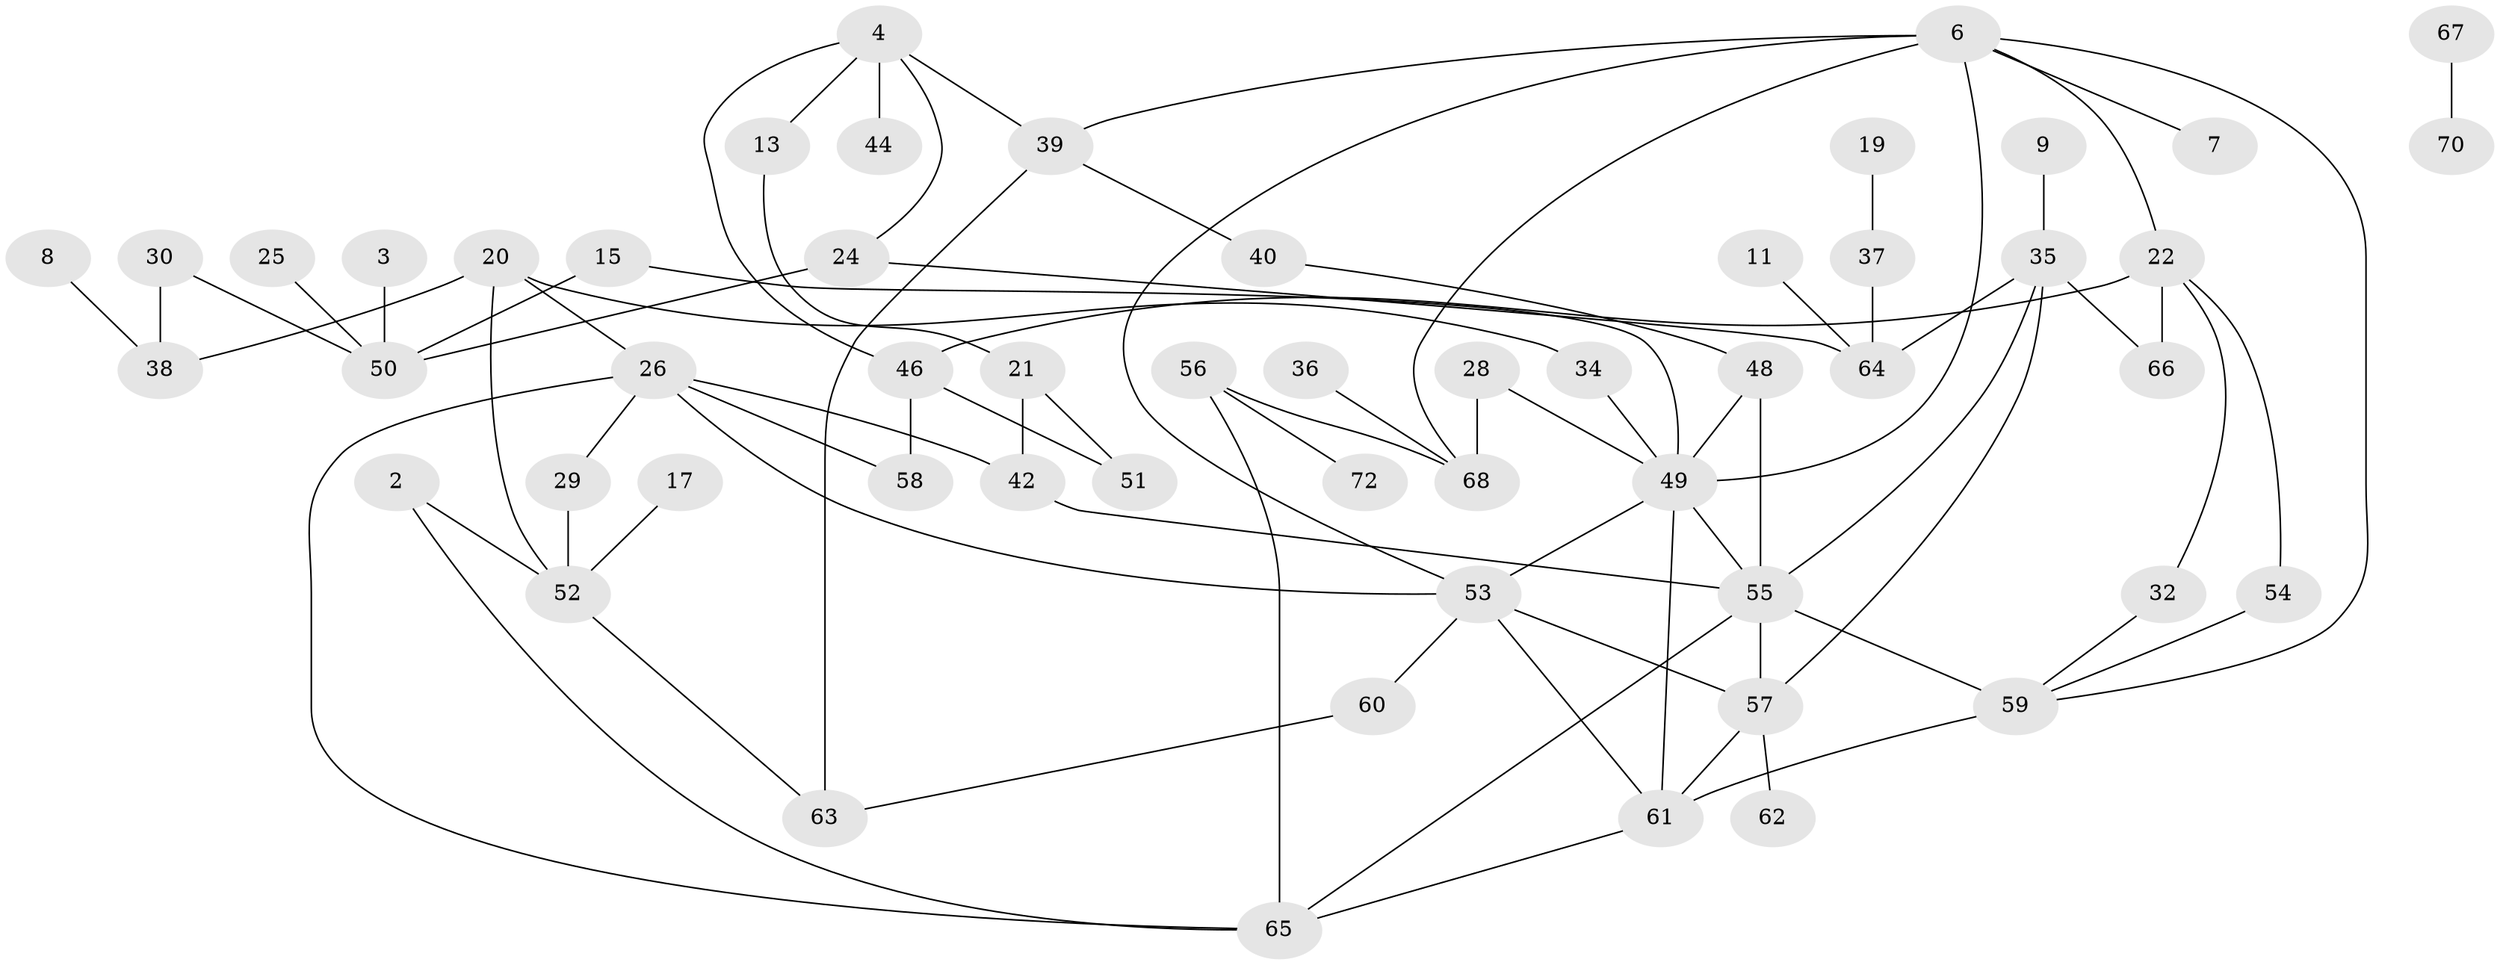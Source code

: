 // original degree distribution, {2: 0.35664335664335667, 5: 0.02097902097902098, 0: 0.1048951048951049, 1: 0.20279720279720279, 3: 0.13986013986013987, 4: 0.15384615384615385, 6: 0.02097902097902098}
// Generated by graph-tools (version 1.1) at 2025/49/03/09/25 03:49:12]
// undirected, 55 vertices, 82 edges
graph export_dot {
graph [start="1"]
  node [color=gray90,style=filled];
  2;
  3;
  4;
  6;
  7;
  8;
  9;
  11;
  13;
  15;
  17;
  19;
  20;
  21;
  22;
  24;
  25;
  26;
  28;
  29;
  30;
  32;
  34;
  35;
  36;
  37;
  38;
  39;
  40;
  42;
  44;
  46;
  48;
  49;
  50;
  51;
  52;
  53;
  54;
  55;
  56;
  57;
  58;
  59;
  60;
  61;
  62;
  63;
  64;
  65;
  66;
  67;
  68;
  70;
  72;
  2 -- 52 [weight=1.0];
  2 -- 65 [weight=1.0];
  3 -- 50 [weight=1.0];
  4 -- 13 [weight=1.0];
  4 -- 24 [weight=1.0];
  4 -- 39 [weight=1.0];
  4 -- 44 [weight=1.0];
  4 -- 46 [weight=1.0];
  6 -- 7 [weight=1.0];
  6 -- 22 [weight=1.0];
  6 -- 39 [weight=1.0];
  6 -- 49 [weight=1.0];
  6 -- 53 [weight=1.0];
  6 -- 59 [weight=1.0];
  6 -- 68 [weight=1.0];
  8 -- 38 [weight=1.0];
  9 -- 35 [weight=1.0];
  11 -- 64 [weight=1.0];
  13 -- 21 [weight=1.0];
  15 -- 49 [weight=1.0];
  15 -- 50 [weight=1.0];
  17 -- 52 [weight=1.0];
  19 -- 37 [weight=1.0];
  20 -- 26 [weight=1.0];
  20 -- 34 [weight=1.0];
  20 -- 38 [weight=1.0];
  20 -- 52 [weight=1.0];
  21 -- 42 [weight=1.0];
  21 -- 51 [weight=1.0];
  22 -- 32 [weight=1.0];
  22 -- 46 [weight=1.0];
  22 -- 54 [weight=1.0];
  22 -- 66 [weight=1.0];
  24 -- 50 [weight=1.0];
  24 -- 64 [weight=1.0];
  25 -- 50 [weight=1.0];
  26 -- 29 [weight=1.0];
  26 -- 42 [weight=1.0];
  26 -- 53 [weight=1.0];
  26 -- 58 [weight=1.0];
  26 -- 65 [weight=1.0];
  28 -- 49 [weight=1.0];
  28 -- 68 [weight=1.0];
  29 -- 52 [weight=1.0];
  30 -- 38 [weight=1.0];
  30 -- 50 [weight=1.0];
  32 -- 59 [weight=1.0];
  34 -- 49 [weight=1.0];
  35 -- 55 [weight=1.0];
  35 -- 57 [weight=1.0];
  35 -- 64 [weight=1.0];
  35 -- 66 [weight=1.0];
  36 -- 68 [weight=1.0];
  37 -- 64 [weight=1.0];
  39 -- 40 [weight=1.0];
  39 -- 63 [weight=1.0];
  40 -- 48 [weight=1.0];
  42 -- 55 [weight=1.0];
  46 -- 51 [weight=1.0];
  46 -- 58 [weight=1.0];
  48 -- 49 [weight=1.0];
  48 -- 55 [weight=1.0];
  49 -- 53 [weight=1.0];
  49 -- 55 [weight=1.0];
  49 -- 61 [weight=1.0];
  52 -- 63 [weight=1.0];
  53 -- 57 [weight=1.0];
  53 -- 60 [weight=1.0];
  53 -- 61 [weight=1.0];
  54 -- 59 [weight=1.0];
  55 -- 57 [weight=1.0];
  55 -- 59 [weight=2.0];
  55 -- 65 [weight=1.0];
  56 -- 65 [weight=1.0];
  56 -- 68 [weight=1.0];
  56 -- 72 [weight=1.0];
  57 -- 61 [weight=1.0];
  57 -- 62 [weight=1.0];
  59 -- 61 [weight=1.0];
  60 -- 63 [weight=1.0];
  61 -- 65 [weight=1.0];
  67 -- 70 [weight=1.0];
}

